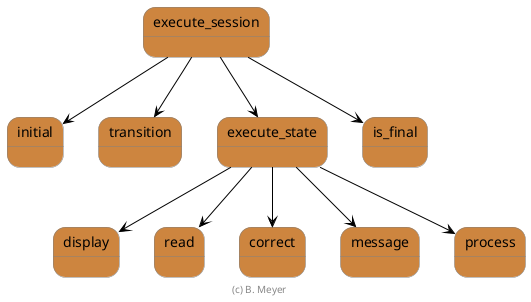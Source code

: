 @startuml
'------------------------- Fonts & Defs
'skinparam backgroundColor LightYellow
skinparam defaultFontName Monaco
'center footer CC BY-SA 4.0 - http://jmbruel.github.io/smartjmb - 2018
center footer (c) B. Meyer

'skinparam backgroundColor LightBlue
skinparam defaultFontName Monaco
skinparam state {
        'StartColor Green
        'EndColor Red
        ArrowColor Black
        BackgroundColor Peru
        'BackgroundColor<<NotVisible>> Olive
        BorderColor Gray
        BorderColor<<Running>> DarkGreen
        'FontName Papyrus
}
'------------------------- Main components
state exe as "execute_session"
initial -[hidden]> transition
transition -[hidden]> execute_state
execute_state -[hidden]> is_final

exe --> initial
exe --> transition
exe --> execute_state
exe --> is_final

display -[hidden]> read
read -[hidden]> correct
correct -[hidden]> message
message -[hidden]> process

execute_state --> display
execute_state --> read
execute_state --> correct
execute_state --> message
execute_state --> process

@enduml
